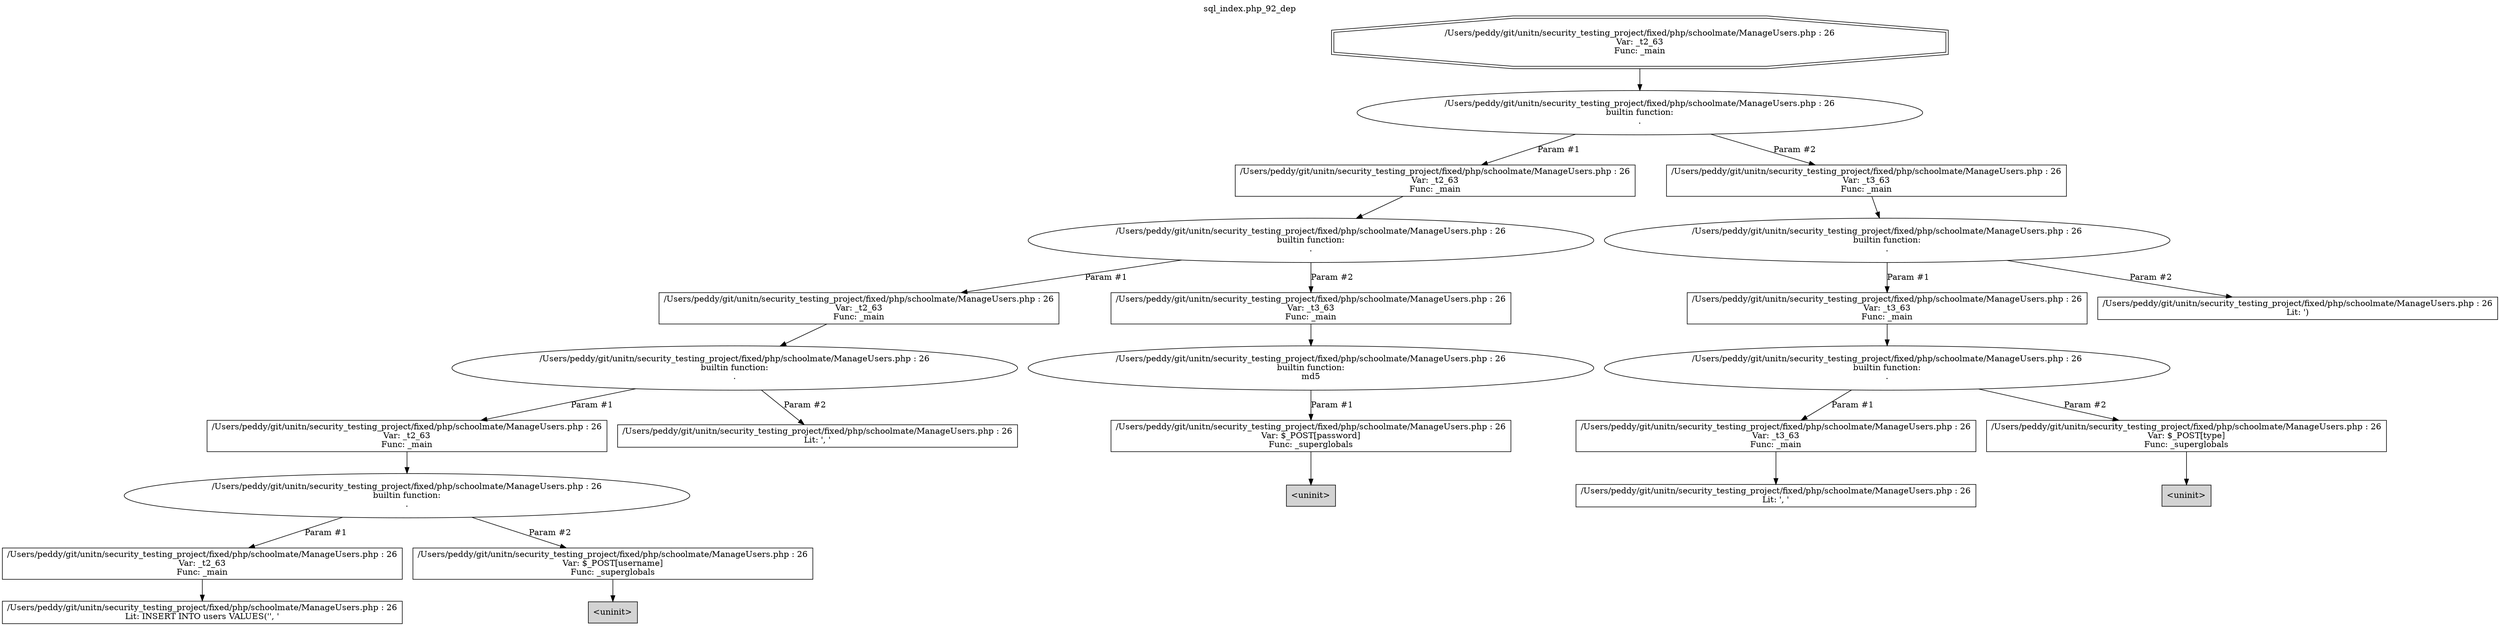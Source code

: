 digraph cfg {
  label="sql_index.php_92_dep";
  labelloc=t;
  n1 [shape=doubleoctagon, label="/Users/peddy/git/unitn/security_testing_project/fixed/php/schoolmate/ManageUsers.php : 26\nVar: _t2_63\nFunc: _main\n"];
  n2 [shape=ellipse, label="/Users/peddy/git/unitn/security_testing_project/fixed/php/schoolmate/ManageUsers.php : 26\nbuiltin function:\n.\n"];
  n3 [shape=box, label="/Users/peddy/git/unitn/security_testing_project/fixed/php/schoolmate/ManageUsers.php : 26\nVar: _t2_63\nFunc: _main\n"];
  n4 [shape=ellipse, label="/Users/peddy/git/unitn/security_testing_project/fixed/php/schoolmate/ManageUsers.php : 26\nbuiltin function:\n.\n"];
  n5 [shape=box, label="/Users/peddy/git/unitn/security_testing_project/fixed/php/schoolmate/ManageUsers.php : 26\nVar: _t2_63\nFunc: _main\n"];
  n6 [shape=ellipse, label="/Users/peddy/git/unitn/security_testing_project/fixed/php/schoolmate/ManageUsers.php : 26\nbuiltin function:\n.\n"];
  n7 [shape=box, label="/Users/peddy/git/unitn/security_testing_project/fixed/php/schoolmate/ManageUsers.php : 26\nVar: _t2_63\nFunc: _main\n"];
  n8 [shape=ellipse, label="/Users/peddy/git/unitn/security_testing_project/fixed/php/schoolmate/ManageUsers.php : 26\nbuiltin function:\n.\n"];
  n9 [shape=box, label="/Users/peddy/git/unitn/security_testing_project/fixed/php/schoolmate/ManageUsers.php : 26\nVar: _t2_63\nFunc: _main\n"];
  n10 [shape=box, label="/Users/peddy/git/unitn/security_testing_project/fixed/php/schoolmate/ManageUsers.php : 26\nLit: INSERT INTO users VALUES('', '\n"];
  n11 [shape=box, label="/Users/peddy/git/unitn/security_testing_project/fixed/php/schoolmate/ManageUsers.php : 26\nVar: $_POST[username]\nFunc: _superglobals\n"];
  n12 [shape=box, label="<uninit>",style=filled];
  n13 [shape=box, label="/Users/peddy/git/unitn/security_testing_project/fixed/php/schoolmate/ManageUsers.php : 26\nLit: ', '\n"];
  n14 [shape=box, label="/Users/peddy/git/unitn/security_testing_project/fixed/php/schoolmate/ManageUsers.php : 26\nVar: _t3_63\nFunc: _main\n"];
  n15 [shape=ellipse, label="/Users/peddy/git/unitn/security_testing_project/fixed/php/schoolmate/ManageUsers.php : 26\nbuiltin function:\nmd5\n"];
  n16 [shape=box, label="/Users/peddy/git/unitn/security_testing_project/fixed/php/schoolmate/ManageUsers.php : 26\nVar: $_POST[password]\nFunc: _superglobals\n"];
  n17 [shape=box, label="<uninit>",style=filled];
  n18 [shape=box, label="/Users/peddy/git/unitn/security_testing_project/fixed/php/schoolmate/ManageUsers.php : 26\nVar: _t3_63\nFunc: _main\n"];
  n19 [shape=ellipse, label="/Users/peddy/git/unitn/security_testing_project/fixed/php/schoolmate/ManageUsers.php : 26\nbuiltin function:\n.\n"];
  n20 [shape=box, label="/Users/peddy/git/unitn/security_testing_project/fixed/php/schoolmate/ManageUsers.php : 26\nVar: _t3_63\nFunc: _main\n"];
  n21 [shape=ellipse, label="/Users/peddy/git/unitn/security_testing_project/fixed/php/schoolmate/ManageUsers.php : 26\nbuiltin function:\n.\n"];
  n22 [shape=box, label="/Users/peddy/git/unitn/security_testing_project/fixed/php/schoolmate/ManageUsers.php : 26\nVar: _t3_63\nFunc: _main\n"];
  n23 [shape=box, label="/Users/peddy/git/unitn/security_testing_project/fixed/php/schoolmate/ManageUsers.php : 26\nLit: ', '\n"];
  n24 [shape=box, label="/Users/peddy/git/unitn/security_testing_project/fixed/php/schoolmate/ManageUsers.php : 26\nVar: $_POST[type]\nFunc: _superglobals\n"];
  n25 [shape=box, label="<uninit>",style=filled];
  n26 [shape=box, label="/Users/peddy/git/unitn/security_testing_project/fixed/php/schoolmate/ManageUsers.php : 26\nLit: ')\n"];
  n1 -> n2;
  n3 -> n4;
  n5 -> n6;
  n7 -> n8;
  n9 -> n10;
  n8 -> n9[label="Param #1"];
  n8 -> n11[label="Param #2"];
  n11 -> n12;
  n6 -> n7[label="Param #1"];
  n6 -> n13[label="Param #2"];
  n4 -> n5[label="Param #1"];
  n4 -> n14[label="Param #2"];
  n14 -> n15;
  n16 -> n17;
  n15 -> n16[label="Param #1"];
  n2 -> n3[label="Param #1"];
  n2 -> n18[label="Param #2"];
  n18 -> n19;
  n20 -> n21;
  n22 -> n23;
  n21 -> n22[label="Param #1"];
  n21 -> n24[label="Param #2"];
  n24 -> n25;
  n19 -> n20[label="Param #1"];
  n19 -> n26[label="Param #2"];
}
